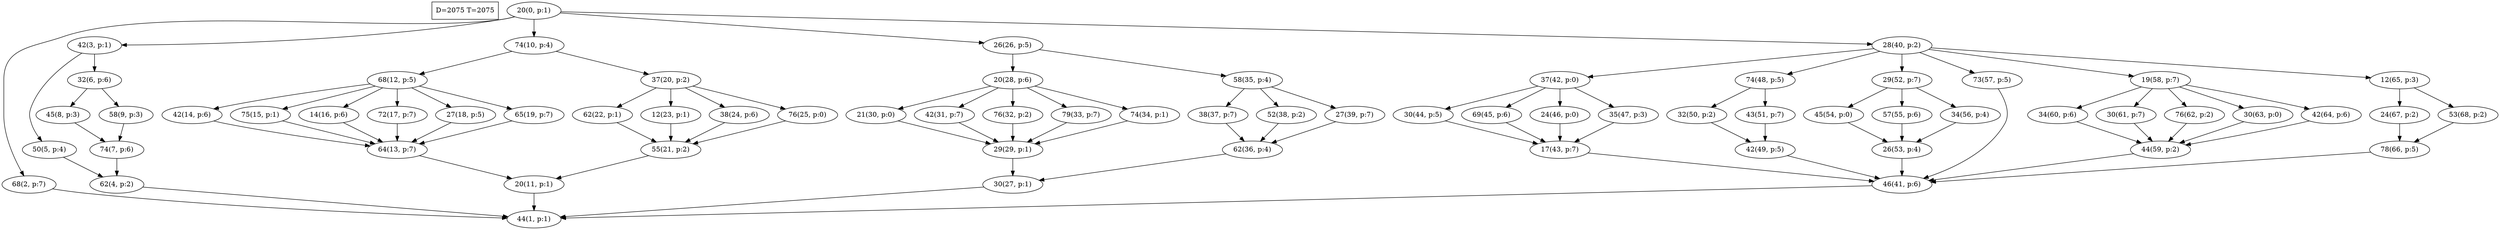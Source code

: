 digraph Task {
i [shape=box, label="D=2075 T=2075"]; 
0 [label="20(0, p:1)"];
1 [label="44(1, p:1)"];
2 [label="68(2, p:7)"];
3 [label="42(3, p:1)"];
4 [label="62(4, p:2)"];
5 [label="50(5, p:4)"];
6 [label="32(6, p:6)"];
7 [label="74(7, p:6)"];
8 [label="45(8, p:3)"];
9 [label="58(9, p:3)"];
10 [label="74(10, p:4)"];
11 [label="20(11, p:1)"];
12 [label="68(12, p:5)"];
13 [label="64(13, p:7)"];
14 [label="42(14, p:6)"];
15 [label="75(15, p:1)"];
16 [label="14(16, p:6)"];
17 [label="72(17, p:7)"];
18 [label="27(18, p:5)"];
19 [label="65(19, p:7)"];
20 [label="37(20, p:2)"];
21 [label="55(21, p:2)"];
22 [label="62(22, p:1)"];
23 [label="12(23, p:1)"];
24 [label="38(24, p:6)"];
25 [label="76(25, p:0)"];
26 [label="26(26, p:5)"];
27 [label="30(27, p:1)"];
28 [label="20(28, p:6)"];
29 [label="29(29, p:1)"];
30 [label="21(30, p:0)"];
31 [label="42(31, p:7)"];
32 [label="76(32, p:2)"];
33 [label="79(33, p:7)"];
34 [label="74(34, p:1)"];
35 [label="58(35, p:4)"];
36 [label="62(36, p:4)"];
37 [label="38(37, p:7)"];
38 [label="52(38, p:2)"];
39 [label="27(39, p:7)"];
40 [label="28(40, p:2)"];
41 [label="46(41, p:6)"];
42 [label="37(42, p:0)"];
43 [label="17(43, p:7)"];
44 [label="30(44, p:5)"];
45 [label="69(45, p:6)"];
46 [label="24(46, p:0)"];
47 [label="35(47, p:3)"];
48 [label="74(48, p:5)"];
49 [label="42(49, p:5)"];
50 [label="32(50, p:2)"];
51 [label="43(51, p:7)"];
52 [label="29(52, p:7)"];
53 [label="26(53, p:4)"];
54 [label="45(54, p:0)"];
55 [label="57(55, p:6)"];
56 [label="34(56, p:4)"];
57 [label="73(57, p:5)"];
58 [label="19(58, p:7)"];
59 [label="44(59, p:2)"];
60 [label="34(60, p:6)"];
61 [label="30(61, p:7)"];
62 [label="76(62, p:2)"];
63 [label="30(63, p:0)"];
64 [label="42(64, p:6)"];
65 [label="12(65, p:3)"];
66 [label="78(66, p:5)"];
67 [label="24(67, p:2)"];
68 [label="53(68, p:2)"];
0 -> 2;
0 -> 3;
0 -> 10;
0 -> 26;
0 -> 40;
2 -> 1;
3 -> 5;
3 -> 6;
4 -> 1;
5 -> 4;
6 -> 8;
6 -> 9;
7 -> 4;
8 -> 7;
9 -> 7;
10 -> 12;
10 -> 20;
11 -> 1;
12 -> 14;
12 -> 15;
12 -> 16;
12 -> 17;
12 -> 18;
12 -> 19;
13 -> 11;
14 -> 13;
15 -> 13;
16 -> 13;
17 -> 13;
18 -> 13;
19 -> 13;
20 -> 22;
20 -> 23;
20 -> 24;
20 -> 25;
21 -> 11;
22 -> 21;
23 -> 21;
24 -> 21;
25 -> 21;
26 -> 28;
26 -> 35;
27 -> 1;
28 -> 30;
28 -> 31;
28 -> 32;
28 -> 33;
28 -> 34;
29 -> 27;
30 -> 29;
31 -> 29;
32 -> 29;
33 -> 29;
34 -> 29;
35 -> 37;
35 -> 38;
35 -> 39;
36 -> 27;
37 -> 36;
38 -> 36;
39 -> 36;
40 -> 42;
40 -> 48;
40 -> 52;
40 -> 57;
40 -> 58;
40 -> 65;
41 -> 1;
42 -> 44;
42 -> 45;
42 -> 46;
42 -> 47;
43 -> 41;
44 -> 43;
45 -> 43;
46 -> 43;
47 -> 43;
48 -> 50;
48 -> 51;
49 -> 41;
50 -> 49;
51 -> 49;
52 -> 54;
52 -> 55;
52 -> 56;
53 -> 41;
54 -> 53;
55 -> 53;
56 -> 53;
57 -> 41;
58 -> 60;
58 -> 61;
58 -> 62;
58 -> 63;
58 -> 64;
59 -> 41;
60 -> 59;
61 -> 59;
62 -> 59;
63 -> 59;
64 -> 59;
65 -> 67;
65 -> 68;
66 -> 41;
67 -> 66;
68 -> 66;
}